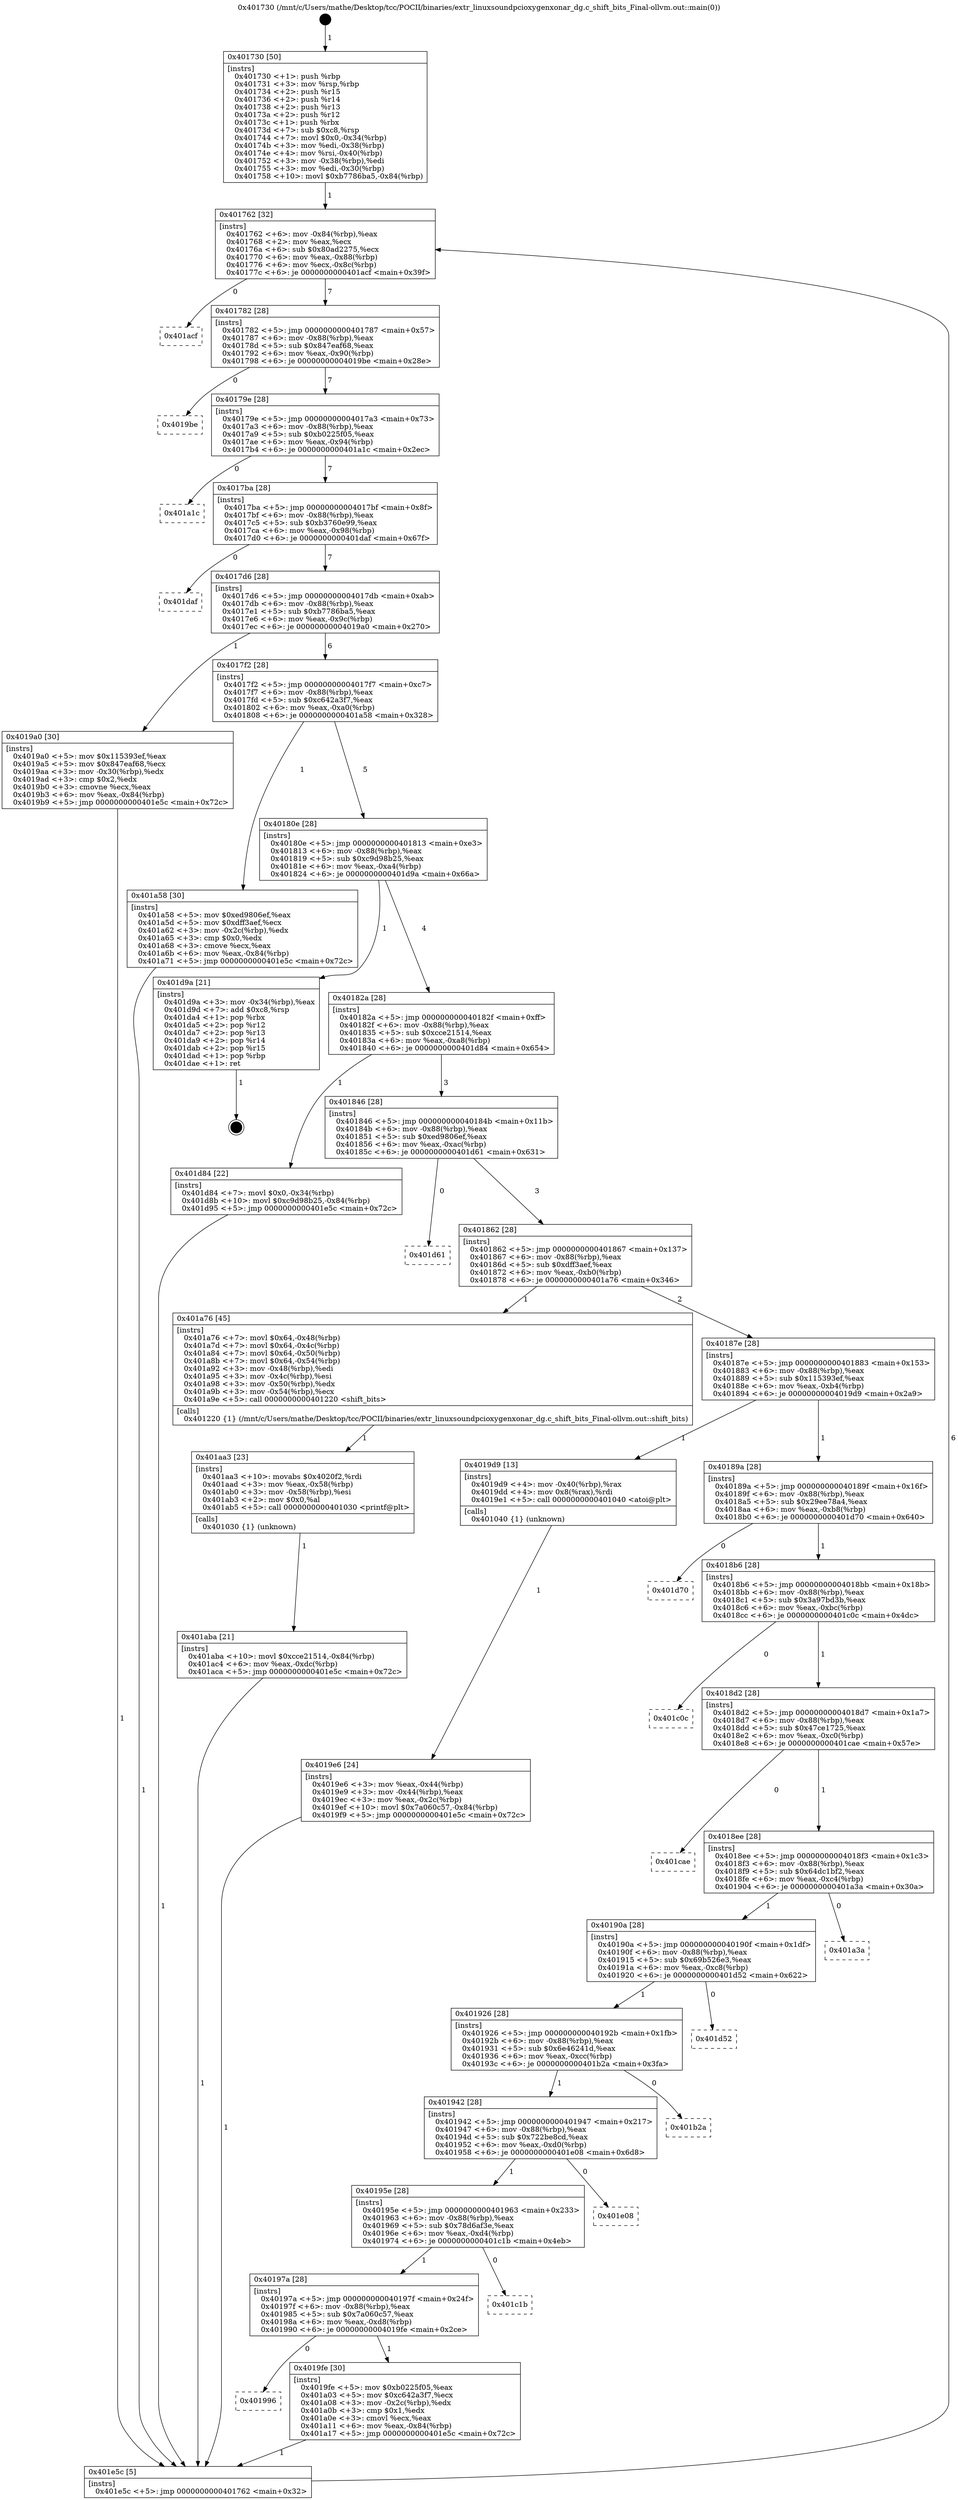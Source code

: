 digraph "0x401730" {
  label = "0x401730 (/mnt/c/Users/mathe/Desktop/tcc/POCII/binaries/extr_linuxsoundpcioxygenxonar_dg.c_shift_bits_Final-ollvm.out::main(0))"
  labelloc = "t"
  node[shape=record]

  Entry [label="",width=0.3,height=0.3,shape=circle,fillcolor=black,style=filled]
  "0x401762" [label="{
     0x401762 [32]\l
     | [instrs]\l
     &nbsp;&nbsp;0x401762 \<+6\>: mov -0x84(%rbp),%eax\l
     &nbsp;&nbsp;0x401768 \<+2\>: mov %eax,%ecx\l
     &nbsp;&nbsp;0x40176a \<+6\>: sub $0x80ad2275,%ecx\l
     &nbsp;&nbsp;0x401770 \<+6\>: mov %eax,-0x88(%rbp)\l
     &nbsp;&nbsp;0x401776 \<+6\>: mov %ecx,-0x8c(%rbp)\l
     &nbsp;&nbsp;0x40177c \<+6\>: je 0000000000401acf \<main+0x39f\>\l
  }"]
  "0x401acf" [label="{
     0x401acf\l
  }", style=dashed]
  "0x401782" [label="{
     0x401782 [28]\l
     | [instrs]\l
     &nbsp;&nbsp;0x401782 \<+5\>: jmp 0000000000401787 \<main+0x57\>\l
     &nbsp;&nbsp;0x401787 \<+6\>: mov -0x88(%rbp),%eax\l
     &nbsp;&nbsp;0x40178d \<+5\>: sub $0x847eaf68,%eax\l
     &nbsp;&nbsp;0x401792 \<+6\>: mov %eax,-0x90(%rbp)\l
     &nbsp;&nbsp;0x401798 \<+6\>: je 00000000004019be \<main+0x28e\>\l
  }"]
  Exit [label="",width=0.3,height=0.3,shape=circle,fillcolor=black,style=filled,peripheries=2]
  "0x4019be" [label="{
     0x4019be\l
  }", style=dashed]
  "0x40179e" [label="{
     0x40179e [28]\l
     | [instrs]\l
     &nbsp;&nbsp;0x40179e \<+5\>: jmp 00000000004017a3 \<main+0x73\>\l
     &nbsp;&nbsp;0x4017a3 \<+6\>: mov -0x88(%rbp),%eax\l
     &nbsp;&nbsp;0x4017a9 \<+5\>: sub $0xb0225f05,%eax\l
     &nbsp;&nbsp;0x4017ae \<+6\>: mov %eax,-0x94(%rbp)\l
     &nbsp;&nbsp;0x4017b4 \<+6\>: je 0000000000401a1c \<main+0x2ec\>\l
  }"]
  "0x401aba" [label="{
     0x401aba [21]\l
     | [instrs]\l
     &nbsp;&nbsp;0x401aba \<+10\>: movl $0xcce21514,-0x84(%rbp)\l
     &nbsp;&nbsp;0x401ac4 \<+6\>: mov %eax,-0xdc(%rbp)\l
     &nbsp;&nbsp;0x401aca \<+5\>: jmp 0000000000401e5c \<main+0x72c\>\l
  }"]
  "0x401a1c" [label="{
     0x401a1c\l
  }", style=dashed]
  "0x4017ba" [label="{
     0x4017ba [28]\l
     | [instrs]\l
     &nbsp;&nbsp;0x4017ba \<+5\>: jmp 00000000004017bf \<main+0x8f\>\l
     &nbsp;&nbsp;0x4017bf \<+6\>: mov -0x88(%rbp),%eax\l
     &nbsp;&nbsp;0x4017c5 \<+5\>: sub $0xb3760e99,%eax\l
     &nbsp;&nbsp;0x4017ca \<+6\>: mov %eax,-0x98(%rbp)\l
     &nbsp;&nbsp;0x4017d0 \<+6\>: je 0000000000401daf \<main+0x67f\>\l
  }"]
  "0x401aa3" [label="{
     0x401aa3 [23]\l
     | [instrs]\l
     &nbsp;&nbsp;0x401aa3 \<+10\>: movabs $0x4020f2,%rdi\l
     &nbsp;&nbsp;0x401aad \<+3\>: mov %eax,-0x58(%rbp)\l
     &nbsp;&nbsp;0x401ab0 \<+3\>: mov -0x58(%rbp),%esi\l
     &nbsp;&nbsp;0x401ab3 \<+2\>: mov $0x0,%al\l
     &nbsp;&nbsp;0x401ab5 \<+5\>: call 0000000000401030 \<printf@plt\>\l
     | [calls]\l
     &nbsp;&nbsp;0x401030 \{1\} (unknown)\l
  }"]
  "0x401daf" [label="{
     0x401daf\l
  }", style=dashed]
  "0x4017d6" [label="{
     0x4017d6 [28]\l
     | [instrs]\l
     &nbsp;&nbsp;0x4017d6 \<+5\>: jmp 00000000004017db \<main+0xab\>\l
     &nbsp;&nbsp;0x4017db \<+6\>: mov -0x88(%rbp),%eax\l
     &nbsp;&nbsp;0x4017e1 \<+5\>: sub $0xb7786ba5,%eax\l
     &nbsp;&nbsp;0x4017e6 \<+6\>: mov %eax,-0x9c(%rbp)\l
     &nbsp;&nbsp;0x4017ec \<+6\>: je 00000000004019a0 \<main+0x270\>\l
  }"]
  "0x401996" [label="{
     0x401996\l
  }", style=dashed]
  "0x4019a0" [label="{
     0x4019a0 [30]\l
     | [instrs]\l
     &nbsp;&nbsp;0x4019a0 \<+5\>: mov $0x115393ef,%eax\l
     &nbsp;&nbsp;0x4019a5 \<+5\>: mov $0x847eaf68,%ecx\l
     &nbsp;&nbsp;0x4019aa \<+3\>: mov -0x30(%rbp),%edx\l
     &nbsp;&nbsp;0x4019ad \<+3\>: cmp $0x2,%edx\l
     &nbsp;&nbsp;0x4019b0 \<+3\>: cmovne %ecx,%eax\l
     &nbsp;&nbsp;0x4019b3 \<+6\>: mov %eax,-0x84(%rbp)\l
     &nbsp;&nbsp;0x4019b9 \<+5\>: jmp 0000000000401e5c \<main+0x72c\>\l
  }"]
  "0x4017f2" [label="{
     0x4017f2 [28]\l
     | [instrs]\l
     &nbsp;&nbsp;0x4017f2 \<+5\>: jmp 00000000004017f7 \<main+0xc7\>\l
     &nbsp;&nbsp;0x4017f7 \<+6\>: mov -0x88(%rbp),%eax\l
     &nbsp;&nbsp;0x4017fd \<+5\>: sub $0xc642a3f7,%eax\l
     &nbsp;&nbsp;0x401802 \<+6\>: mov %eax,-0xa0(%rbp)\l
     &nbsp;&nbsp;0x401808 \<+6\>: je 0000000000401a58 \<main+0x328\>\l
  }"]
  "0x401e5c" [label="{
     0x401e5c [5]\l
     | [instrs]\l
     &nbsp;&nbsp;0x401e5c \<+5\>: jmp 0000000000401762 \<main+0x32\>\l
  }"]
  "0x401730" [label="{
     0x401730 [50]\l
     | [instrs]\l
     &nbsp;&nbsp;0x401730 \<+1\>: push %rbp\l
     &nbsp;&nbsp;0x401731 \<+3\>: mov %rsp,%rbp\l
     &nbsp;&nbsp;0x401734 \<+2\>: push %r15\l
     &nbsp;&nbsp;0x401736 \<+2\>: push %r14\l
     &nbsp;&nbsp;0x401738 \<+2\>: push %r13\l
     &nbsp;&nbsp;0x40173a \<+2\>: push %r12\l
     &nbsp;&nbsp;0x40173c \<+1\>: push %rbx\l
     &nbsp;&nbsp;0x40173d \<+7\>: sub $0xc8,%rsp\l
     &nbsp;&nbsp;0x401744 \<+7\>: movl $0x0,-0x34(%rbp)\l
     &nbsp;&nbsp;0x40174b \<+3\>: mov %edi,-0x38(%rbp)\l
     &nbsp;&nbsp;0x40174e \<+4\>: mov %rsi,-0x40(%rbp)\l
     &nbsp;&nbsp;0x401752 \<+3\>: mov -0x38(%rbp),%edi\l
     &nbsp;&nbsp;0x401755 \<+3\>: mov %edi,-0x30(%rbp)\l
     &nbsp;&nbsp;0x401758 \<+10\>: movl $0xb7786ba5,-0x84(%rbp)\l
  }"]
  "0x4019fe" [label="{
     0x4019fe [30]\l
     | [instrs]\l
     &nbsp;&nbsp;0x4019fe \<+5\>: mov $0xb0225f05,%eax\l
     &nbsp;&nbsp;0x401a03 \<+5\>: mov $0xc642a3f7,%ecx\l
     &nbsp;&nbsp;0x401a08 \<+3\>: mov -0x2c(%rbp),%edx\l
     &nbsp;&nbsp;0x401a0b \<+3\>: cmp $0x1,%edx\l
     &nbsp;&nbsp;0x401a0e \<+3\>: cmovl %ecx,%eax\l
     &nbsp;&nbsp;0x401a11 \<+6\>: mov %eax,-0x84(%rbp)\l
     &nbsp;&nbsp;0x401a17 \<+5\>: jmp 0000000000401e5c \<main+0x72c\>\l
  }"]
  "0x401a58" [label="{
     0x401a58 [30]\l
     | [instrs]\l
     &nbsp;&nbsp;0x401a58 \<+5\>: mov $0xed9806ef,%eax\l
     &nbsp;&nbsp;0x401a5d \<+5\>: mov $0xdff3aef,%ecx\l
     &nbsp;&nbsp;0x401a62 \<+3\>: mov -0x2c(%rbp),%edx\l
     &nbsp;&nbsp;0x401a65 \<+3\>: cmp $0x0,%edx\l
     &nbsp;&nbsp;0x401a68 \<+3\>: cmove %ecx,%eax\l
     &nbsp;&nbsp;0x401a6b \<+6\>: mov %eax,-0x84(%rbp)\l
     &nbsp;&nbsp;0x401a71 \<+5\>: jmp 0000000000401e5c \<main+0x72c\>\l
  }"]
  "0x40180e" [label="{
     0x40180e [28]\l
     | [instrs]\l
     &nbsp;&nbsp;0x40180e \<+5\>: jmp 0000000000401813 \<main+0xe3\>\l
     &nbsp;&nbsp;0x401813 \<+6\>: mov -0x88(%rbp),%eax\l
     &nbsp;&nbsp;0x401819 \<+5\>: sub $0xc9d98b25,%eax\l
     &nbsp;&nbsp;0x40181e \<+6\>: mov %eax,-0xa4(%rbp)\l
     &nbsp;&nbsp;0x401824 \<+6\>: je 0000000000401d9a \<main+0x66a\>\l
  }"]
  "0x40197a" [label="{
     0x40197a [28]\l
     | [instrs]\l
     &nbsp;&nbsp;0x40197a \<+5\>: jmp 000000000040197f \<main+0x24f\>\l
     &nbsp;&nbsp;0x40197f \<+6\>: mov -0x88(%rbp),%eax\l
     &nbsp;&nbsp;0x401985 \<+5\>: sub $0x7a060c57,%eax\l
     &nbsp;&nbsp;0x40198a \<+6\>: mov %eax,-0xd8(%rbp)\l
     &nbsp;&nbsp;0x401990 \<+6\>: je 00000000004019fe \<main+0x2ce\>\l
  }"]
  "0x401d9a" [label="{
     0x401d9a [21]\l
     | [instrs]\l
     &nbsp;&nbsp;0x401d9a \<+3\>: mov -0x34(%rbp),%eax\l
     &nbsp;&nbsp;0x401d9d \<+7\>: add $0xc8,%rsp\l
     &nbsp;&nbsp;0x401da4 \<+1\>: pop %rbx\l
     &nbsp;&nbsp;0x401da5 \<+2\>: pop %r12\l
     &nbsp;&nbsp;0x401da7 \<+2\>: pop %r13\l
     &nbsp;&nbsp;0x401da9 \<+2\>: pop %r14\l
     &nbsp;&nbsp;0x401dab \<+2\>: pop %r15\l
     &nbsp;&nbsp;0x401dad \<+1\>: pop %rbp\l
     &nbsp;&nbsp;0x401dae \<+1\>: ret\l
  }"]
  "0x40182a" [label="{
     0x40182a [28]\l
     | [instrs]\l
     &nbsp;&nbsp;0x40182a \<+5\>: jmp 000000000040182f \<main+0xff\>\l
     &nbsp;&nbsp;0x40182f \<+6\>: mov -0x88(%rbp),%eax\l
     &nbsp;&nbsp;0x401835 \<+5\>: sub $0xcce21514,%eax\l
     &nbsp;&nbsp;0x40183a \<+6\>: mov %eax,-0xa8(%rbp)\l
     &nbsp;&nbsp;0x401840 \<+6\>: je 0000000000401d84 \<main+0x654\>\l
  }"]
  "0x401c1b" [label="{
     0x401c1b\l
  }", style=dashed]
  "0x401d84" [label="{
     0x401d84 [22]\l
     | [instrs]\l
     &nbsp;&nbsp;0x401d84 \<+7\>: movl $0x0,-0x34(%rbp)\l
     &nbsp;&nbsp;0x401d8b \<+10\>: movl $0xc9d98b25,-0x84(%rbp)\l
     &nbsp;&nbsp;0x401d95 \<+5\>: jmp 0000000000401e5c \<main+0x72c\>\l
  }"]
  "0x401846" [label="{
     0x401846 [28]\l
     | [instrs]\l
     &nbsp;&nbsp;0x401846 \<+5\>: jmp 000000000040184b \<main+0x11b\>\l
     &nbsp;&nbsp;0x40184b \<+6\>: mov -0x88(%rbp),%eax\l
     &nbsp;&nbsp;0x401851 \<+5\>: sub $0xed9806ef,%eax\l
     &nbsp;&nbsp;0x401856 \<+6\>: mov %eax,-0xac(%rbp)\l
     &nbsp;&nbsp;0x40185c \<+6\>: je 0000000000401d61 \<main+0x631\>\l
  }"]
  "0x40195e" [label="{
     0x40195e [28]\l
     | [instrs]\l
     &nbsp;&nbsp;0x40195e \<+5\>: jmp 0000000000401963 \<main+0x233\>\l
     &nbsp;&nbsp;0x401963 \<+6\>: mov -0x88(%rbp),%eax\l
     &nbsp;&nbsp;0x401969 \<+5\>: sub $0x78d6af3e,%eax\l
     &nbsp;&nbsp;0x40196e \<+6\>: mov %eax,-0xd4(%rbp)\l
     &nbsp;&nbsp;0x401974 \<+6\>: je 0000000000401c1b \<main+0x4eb\>\l
  }"]
  "0x401d61" [label="{
     0x401d61\l
  }", style=dashed]
  "0x401862" [label="{
     0x401862 [28]\l
     | [instrs]\l
     &nbsp;&nbsp;0x401862 \<+5\>: jmp 0000000000401867 \<main+0x137\>\l
     &nbsp;&nbsp;0x401867 \<+6\>: mov -0x88(%rbp),%eax\l
     &nbsp;&nbsp;0x40186d \<+5\>: sub $0xdff3aef,%eax\l
     &nbsp;&nbsp;0x401872 \<+6\>: mov %eax,-0xb0(%rbp)\l
     &nbsp;&nbsp;0x401878 \<+6\>: je 0000000000401a76 \<main+0x346\>\l
  }"]
  "0x401e08" [label="{
     0x401e08\l
  }", style=dashed]
  "0x401a76" [label="{
     0x401a76 [45]\l
     | [instrs]\l
     &nbsp;&nbsp;0x401a76 \<+7\>: movl $0x64,-0x48(%rbp)\l
     &nbsp;&nbsp;0x401a7d \<+7\>: movl $0x64,-0x4c(%rbp)\l
     &nbsp;&nbsp;0x401a84 \<+7\>: movl $0x64,-0x50(%rbp)\l
     &nbsp;&nbsp;0x401a8b \<+7\>: movl $0x64,-0x54(%rbp)\l
     &nbsp;&nbsp;0x401a92 \<+3\>: mov -0x48(%rbp),%edi\l
     &nbsp;&nbsp;0x401a95 \<+3\>: mov -0x4c(%rbp),%esi\l
     &nbsp;&nbsp;0x401a98 \<+3\>: mov -0x50(%rbp),%edx\l
     &nbsp;&nbsp;0x401a9b \<+3\>: mov -0x54(%rbp),%ecx\l
     &nbsp;&nbsp;0x401a9e \<+5\>: call 0000000000401220 \<shift_bits\>\l
     | [calls]\l
     &nbsp;&nbsp;0x401220 \{1\} (/mnt/c/Users/mathe/Desktop/tcc/POCII/binaries/extr_linuxsoundpcioxygenxonar_dg.c_shift_bits_Final-ollvm.out::shift_bits)\l
  }"]
  "0x40187e" [label="{
     0x40187e [28]\l
     | [instrs]\l
     &nbsp;&nbsp;0x40187e \<+5\>: jmp 0000000000401883 \<main+0x153\>\l
     &nbsp;&nbsp;0x401883 \<+6\>: mov -0x88(%rbp),%eax\l
     &nbsp;&nbsp;0x401889 \<+5\>: sub $0x115393ef,%eax\l
     &nbsp;&nbsp;0x40188e \<+6\>: mov %eax,-0xb4(%rbp)\l
     &nbsp;&nbsp;0x401894 \<+6\>: je 00000000004019d9 \<main+0x2a9\>\l
  }"]
  "0x401942" [label="{
     0x401942 [28]\l
     | [instrs]\l
     &nbsp;&nbsp;0x401942 \<+5\>: jmp 0000000000401947 \<main+0x217\>\l
     &nbsp;&nbsp;0x401947 \<+6\>: mov -0x88(%rbp),%eax\l
     &nbsp;&nbsp;0x40194d \<+5\>: sub $0x722be8cd,%eax\l
     &nbsp;&nbsp;0x401952 \<+6\>: mov %eax,-0xd0(%rbp)\l
     &nbsp;&nbsp;0x401958 \<+6\>: je 0000000000401e08 \<main+0x6d8\>\l
  }"]
  "0x4019d9" [label="{
     0x4019d9 [13]\l
     | [instrs]\l
     &nbsp;&nbsp;0x4019d9 \<+4\>: mov -0x40(%rbp),%rax\l
     &nbsp;&nbsp;0x4019dd \<+4\>: mov 0x8(%rax),%rdi\l
     &nbsp;&nbsp;0x4019e1 \<+5\>: call 0000000000401040 \<atoi@plt\>\l
     | [calls]\l
     &nbsp;&nbsp;0x401040 \{1\} (unknown)\l
  }"]
  "0x40189a" [label="{
     0x40189a [28]\l
     | [instrs]\l
     &nbsp;&nbsp;0x40189a \<+5\>: jmp 000000000040189f \<main+0x16f\>\l
     &nbsp;&nbsp;0x40189f \<+6\>: mov -0x88(%rbp),%eax\l
     &nbsp;&nbsp;0x4018a5 \<+5\>: sub $0x29ee78a4,%eax\l
     &nbsp;&nbsp;0x4018aa \<+6\>: mov %eax,-0xb8(%rbp)\l
     &nbsp;&nbsp;0x4018b0 \<+6\>: je 0000000000401d70 \<main+0x640\>\l
  }"]
  "0x4019e6" [label="{
     0x4019e6 [24]\l
     | [instrs]\l
     &nbsp;&nbsp;0x4019e6 \<+3\>: mov %eax,-0x44(%rbp)\l
     &nbsp;&nbsp;0x4019e9 \<+3\>: mov -0x44(%rbp),%eax\l
     &nbsp;&nbsp;0x4019ec \<+3\>: mov %eax,-0x2c(%rbp)\l
     &nbsp;&nbsp;0x4019ef \<+10\>: movl $0x7a060c57,-0x84(%rbp)\l
     &nbsp;&nbsp;0x4019f9 \<+5\>: jmp 0000000000401e5c \<main+0x72c\>\l
  }"]
  "0x401b2a" [label="{
     0x401b2a\l
  }", style=dashed]
  "0x401d70" [label="{
     0x401d70\l
  }", style=dashed]
  "0x4018b6" [label="{
     0x4018b6 [28]\l
     | [instrs]\l
     &nbsp;&nbsp;0x4018b6 \<+5\>: jmp 00000000004018bb \<main+0x18b\>\l
     &nbsp;&nbsp;0x4018bb \<+6\>: mov -0x88(%rbp),%eax\l
     &nbsp;&nbsp;0x4018c1 \<+5\>: sub $0x3a97bd3b,%eax\l
     &nbsp;&nbsp;0x4018c6 \<+6\>: mov %eax,-0xbc(%rbp)\l
     &nbsp;&nbsp;0x4018cc \<+6\>: je 0000000000401c0c \<main+0x4dc\>\l
  }"]
  "0x401926" [label="{
     0x401926 [28]\l
     | [instrs]\l
     &nbsp;&nbsp;0x401926 \<+5\>: jmp 000000000040192b \<main+0x1fb\>\l
     &nbsp;&nbsp;0x40192b \<+6\>: mov -0x88(%rbp),%eax\l
     &nbsp;&nbsp;0x401931 \<+5\>: sub $0x6e46241d,%eax\l
     &nbsp;&nbsp;0x401936 \<+6\>: mov %eax,-0xcc(%rbp)\l
     &nbsp;&nbsp;0x40193c \<+6\>: je 0000000000401b2a \<main+0x3fa\>\l
  }"]
  "0x401c0c" [label="{
     0x401c0c\l
  }", style=dashed]
  "0x4018d2" [label="{
     0x4018d2 [28]\l
     | [instrs]\l
     &nbsp;&nbsp;0x4018d2 \<+5\>: jmp 00000000004018d7 \<main+0x1a7\>\l
     &nbsp;&nbsp;0x4018d7 \<+6\>: mov -0x88(%rbp),%eax\l
     &nbsp;&nbsp;0x4018dd \<+5\>: sub $0x47ce1725,%eax\l
     &nbsp;&nbsp;0x4018e2 \<+6\>: mov %eax,-0xc0(%rbp)\l
     &nbsp;&nbsp;0x4018e8 \<+6\>: je 0000000000401cae \<main+0x57e\>\l
  }"]
  "0x401d52" [label="{
     0x401d52\l
  }", style=dashed]
  "0x401cae" [label="{
     0x401cae\l
  }", style=dashed]
  "0x4018ee" [label="{
     0x4018ee [28]\l
     | [instrs]\l
     &nbsp;&nbsp;0x4018ee \<+5\>: jmp 00000000004018f3 \<main+0x1c3\>\l
     &nbsp;&nbsp;0x4018f3 \<+6\>: mov -0x88(%rbp),%eax\l
     &nbsp;&nbsp;0x4018f9 \<+5\>: sub $0x64dc1bf2,%eax\l
     &nbsp;&nbsp;0x4018fe \<+6\>: mov %eax,-0xc4(%rbp)\l
     &nbsp;&nbsp;0x401904 \<+6\>: je 0000000000401a3a \<main+0x30a\>\l
  }"]
  "0x40190a" [label="{
     0x40190a [28]\l
     | [instrs]\l
     &nbsp;&nbsp;0x40190a \<+5\>: jmp 000000000040190f \<main+0x1df\>\l
     &nbsp;&nbsp;0x40190f \<+6\>: mov -0x88(%rbp),%eax\l
     &nbsp;&nbsp;0x401915 \<+5\>: sub $0x69b526e3,%eax\l
     &nbsp;&nbsp;0x40191a \<+6\>: mov %eax,-0xc8(%rbp)\l
     &nbsp;&nbsp;0x401920 \<+6\>: je 0000000000401d52 \<main+0x622\>\l
  }"]
  "0x401a3a" [label="{
     0x401a3a\l
  }", style=dashed]
  Entry -> "0x401730" [label=" 1"]
  "0x401762" -> "0x401acf" [label=" 0"]
  "0x401762" -> "0x401782" [label=" 7"]
  "0x401d9a" -> Exit [label=" 1"]
  "0x401782" -> "0x4019be" [label=" 0"]
  "0x401782" -> "0x40179e" [label=" 7"]
  "0x401d84" -> "0x401e5c" [label=" 1"]
  "0x40179e" -> "0x401a1c" [label=" 0"]
  "0x40179e" -> "0x4017ba" [label=" 7"]
  "0x401aba" -> "0x401e5c" [label=" 1"]
  "0x4017ba" -> "0x401daf" [label=" 0"]
  "0x4017ba" -> "0x4017d6" [label=" 7"]
  "0x401aa3" -> "0x401aba" [label=" 1"]
  "0x4017d6" -> "0x4019a0" [label=" 1"]
  "0x4017d6" -> "0x4017f2" [label=" 6"]
  "0x4019a0" -> "0x401e5c" [label=" 1"]
  "0x401730" -> "0x401762" [label=" 1"]
  "0x401e5c" -> "0x401762" [label=" 6"]
  "0x401a76" -> "0x401aa3" [label=" 1"]
  "0x4017f2" -> "0x401a58" [label=" 1"]
  "0x4017f2" -> "0x40180e" [label=" 5"]
  "0x401a58" -> "0x401e5c" [label=" 1"]
  "0x40180e" -> "0x401d9a" [label=" 1"]
  "0x40180e" -> "0x40182a" [label=" 4"]
  "0x40197a" -> "0x401996" [label=" 0"]
  "0x40182a" -> "0x401d84" [label=" 1"]
  "0x40182a" -> "0x401846" [label=" 3"]
  "0x40197a" -> "0x4019fe" [label=" 1"]
  "0x401846" -> "0x401d61" [label=" 0"]
  "0x401846" -> "0x401862" [label=" 3"]
  "0x40195e" -> "0x40197a" [label=" 1"]
  "0x401862" -> "0x401a76" [label=" 1"]
  "0x401862" -> "0x40187e" [label=" 2"]
  "0x40195e" -> "0x401c1b" [label=" 0"]
  "0x40187e" -> "0x4019d9" [label=" 1"]
  "0x40187e" -> "0x40189a" [label=" 1"]
  "0x4019d9" -> "0x4019e6" [label=" 1"]
  "0x4019e6" -> "0x401e5c" [label=" 1"]
  "0x401942" -> "0x40195e" [label=" 1"]
  "0x40189a" -> "0x401d70" [label=" 0"]
  "0x40189a" -> "0x4018b6" [label=" 1"]
  "0x401942" -> "0x401e08" [label=" 0"]
  "0x4018b6" -> "0x401c0c" [label=" 0"]
  "0x4018b6" -> "0x4018d2" [label=" 1"]
  "0x401926" -> "0x401942" [label=" 1"]
  "0x4018d2" -> "0x401cae" [label=" 0"]
  "0x4018d2" -> "0x4018ee" [label=" 1"]
  "0x401926" -> "0x401b2a" [label=" 0"]
  "0x4018ee" -> "0x401a3a" [label=" 0"]
  "0x4018ee" -> "0x40190a" [label=" 1"]
  "0x4019fe" -> "0x401e5c" [label=" 1"]
  "0x40190a" -> "0x401d52" [label=" 0"]
  "0x40190a" -> "0x401926" [label=" 1"]
}

